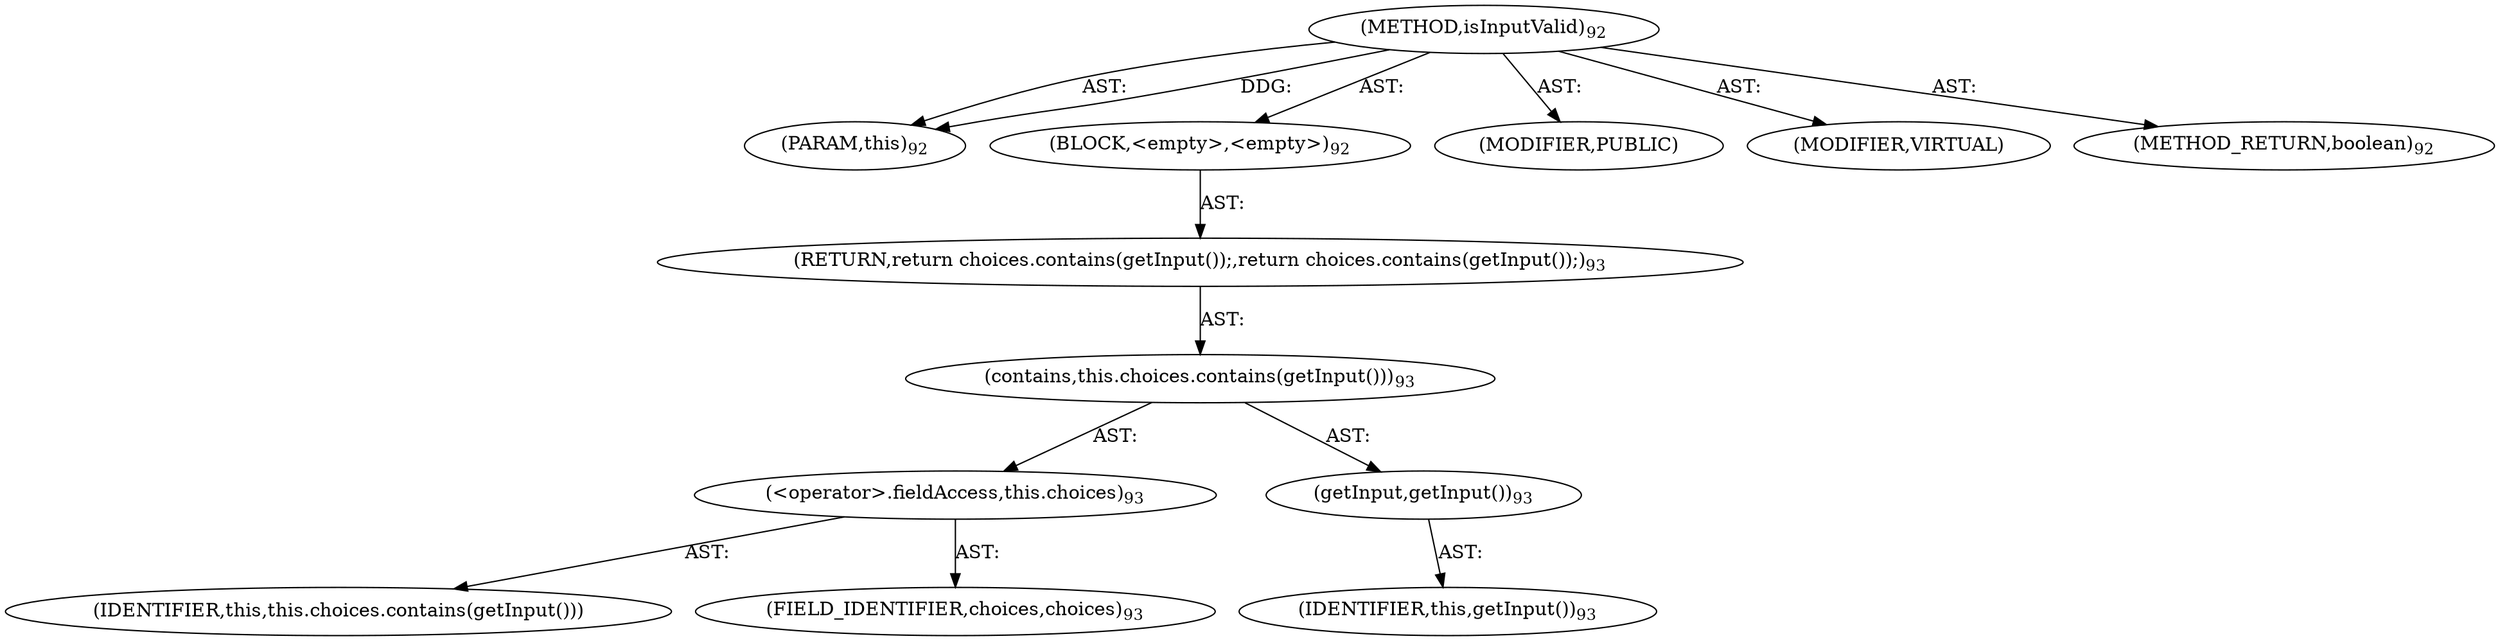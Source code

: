 digraph "isInputValid" {  
"111669149698" [label = <(METHOD,isInputValid)<SUB>92</SUB>> ]
"115964116992" [label = <(PARAM,this)<SUB>92</SUB>> ]
"25769803780" [label = <(BLOCK,&lt;empty&gt;,&lt;empty&gt;)<SUB>92</SUB>> ]
"146028888065" [label = <(RETURN,return choices.contains(getInput());,return choices.contains(getInput());)<SUB>93</SUB>> ]
"30064771084" [label = <(contains,this.choices.contains(getInput()))<SUB>93</SUB>> ]
"30064771085" [label = <(&lt;operator&gt;.fieldAccess,this.choices)<SUB>93</SUB>> ]
"68719476748" [label = <(IDENTIFIER,this,this.choices.contains(getInput()))> ]
"55834574850" [label = <(FIELD_IDENTIFIER,choices,choices)<SUB>93</SUB>> ]
"30064771086" [label = <(getInput,getInput())<SUB>93</SUB>> ]
"68719476736" [label = <(IDENTIFIER,this,getInput())<SUB>93</SUB>> ]
"133143986181" [label = <(MODIFIER,PUBLIC)> ]
"133143986182" [label = <(MODIFIER,VIRTUAL)> ]
"128849018882" [label = <(METHOD_RETURN,boolean)<SUB>92</SUB>> ]
  "111669149698" -> "115964116992"  [ label = "AST: "] 
  "111669149698" -> "25769803780"  [ label = "AST: "] 
  "111669149698" -> "133143986181"  [ label = "AST: "] 
  "111669149698" -> "133143986182"  [ label = "AST: "] 
  "111669149698" -> "128849018882"  [ label = "AST: "] 
  "25769803780" -> "146028888065"  [ label = "AST: "] 
  "146028888065" -> "30064771084"  [ label = "AST: "] 
  "30064771084" -> "30064771085"  [ label = "AST: "] 
  "30064771084" -> "30064771086"  [ label = "AST: "] 
  "30064771085" -> "68719476748"  [ label = "AST: "] 
  "30064771085" -> "55834574850"  [ label = "AST: "] 
  "30064771086" -> "68719476736"  [ label = "AST: "] 
  "111669149698" -> "115964116992"  [ label = "DDG: "] 
}
